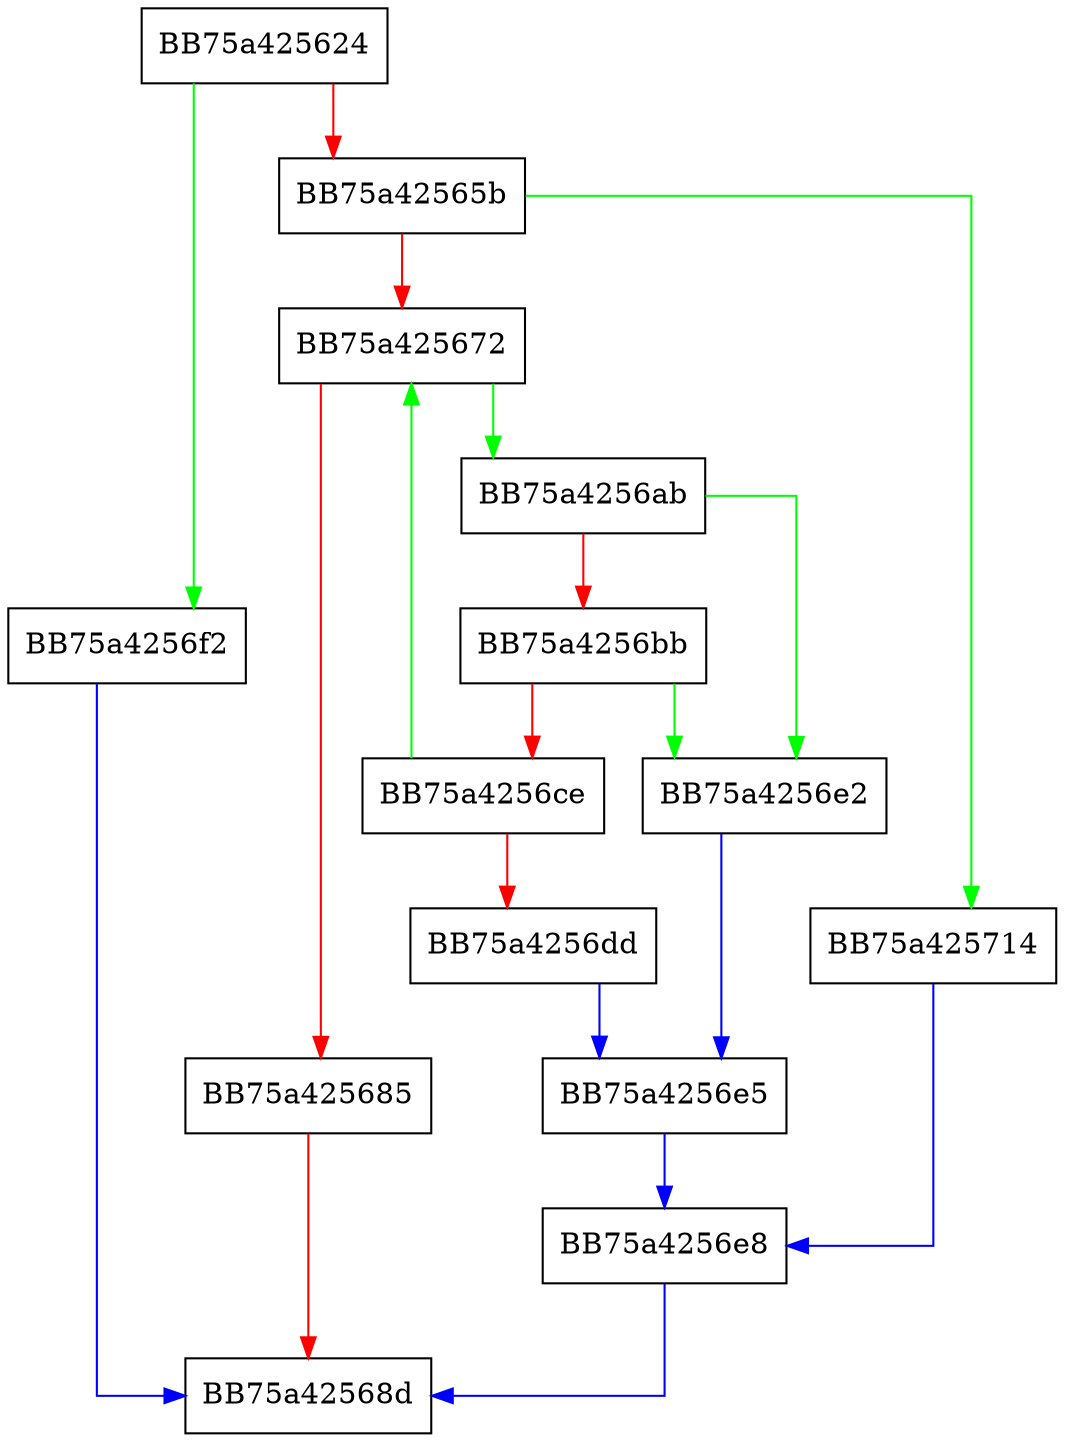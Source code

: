 digraph left_difference {
  node [shape="box"];
  graph [splines=ortho];
  BB75a425624 -> BB75a4256f2 [color="green"];
  BB75a425624 -> BB75a42565b [color="red"];
  BB75a42565b -> BB75a425714 [color="green"];
  BB75a42565b -> BB75a425672 [color="red"];
  BB75a425672 -> BB75a4256ab [color="green"];
  BB75a425672 -> BB75a425685 [color="red"];
  BB75a425685 -> BB75a42568d [color="red"];
  BB75a4256ab -> BB75a4256e2 [color="green"];
  BB75a4256ab -> BB75a4256bb [color="red"];
  BB75a4256bb -> BB75a4256e2 [color="green"];
  BB75a4256bb -> BB75a4256ce [color="red"];
  BB75a4256ce -> BB75a425672 [color="green"];
  BB75a4256ce -> BB75a4256dd [color="red"];
  BB75a4256dd -> BB75a4256e5 [color="blue"];
  BB75a4256e2 -> BB75a4256e5 [color="blue"];
  BB75a4256e5 -> BB75a4256e8 [color="blue"];
  BB75a4256e8 -> BB75a42568d [color="blue"];
  BB75a4256f2 -> BB75a42568d [color="blue"];
  BB75a425714 -> BB75a4256e8 [color="blue"];
}